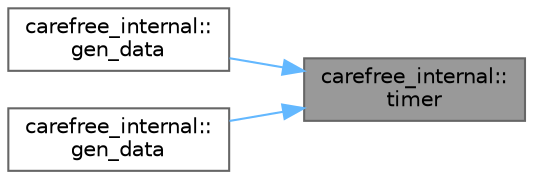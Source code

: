digraph "carefree_internal::timer"
{
 // LATEX_PDF_SIZE
  bgcolor="transparent";
  edge [fontname=Helvetica,fontsize=10,labelfontname=Helvetica,labelfontsize=10];
  node [fontname=Helvetica,fontsize=10,shape=box,height=0.2,width=0.4];
  rankdir="RL";
  Node1 [id="Node000001",label="carefree_internal::\ltimer",height=0.2,width=0.4,color="gray40", fillcolor="grey60", style="filled", fontcolor="black",tooltip=" "];
  Node1 -> Node2 [id="edge1_Node000001_Node000002",dir="back",color="steelblue1",style="solid",tooltip=" "];
  Node2 [id="Node000002",label="carefree_internal::\lgen_data",height=0.2,width=0.4,color="grey40", fillcolor="white", style="filled",URL="$namespacecarefree__internal.html#a86e6ff2585fa6da34d701b5f07f32c09",tooltip=" "];
  Node1 -> Node3 [id="edge2_Node000001_Node000003",dir="back",color="steelblue1",style="solid",tooltip=" "];
  Node3 [id="Node000003",label="carefree_internal::\lgen_data",height=0.2,width=0.4,color="grey40", fillcolor="white", style="filled",URL="$namespacecarefree__internal.html#a6f5cf4ea05219e2c98a82ec198f2230c",tooltip=" "];
}
